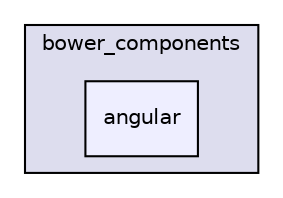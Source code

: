 digraph "libs/angular/angular-material-fileinput-master/bower_components/angular" {
  compound=true
  node [ fontsize="10", fontname="Helvetica"];
  edge [ labelfontsize="10", labelfontname="Helvetica"];
  subgraph clusterdir_62eeda996942d0429ba9d811c8abf311 {
    graph [ bgcolor="#ddddee", pencolor="black", label="bower_components" fontname="Helvetica", fontsize="10", URL="dir_62eeda996942d0429ba9d811c8abf311.html"]
  dir_60341eb9eaceca65fe3dee346d4a12a9 [shape=box, label="angular", style="filled", fillcolor="#eeeeff", pencolor="black", URL="dir_60341eb9eaceca65fe3dee346d4a12a9.html"];
  }
}
